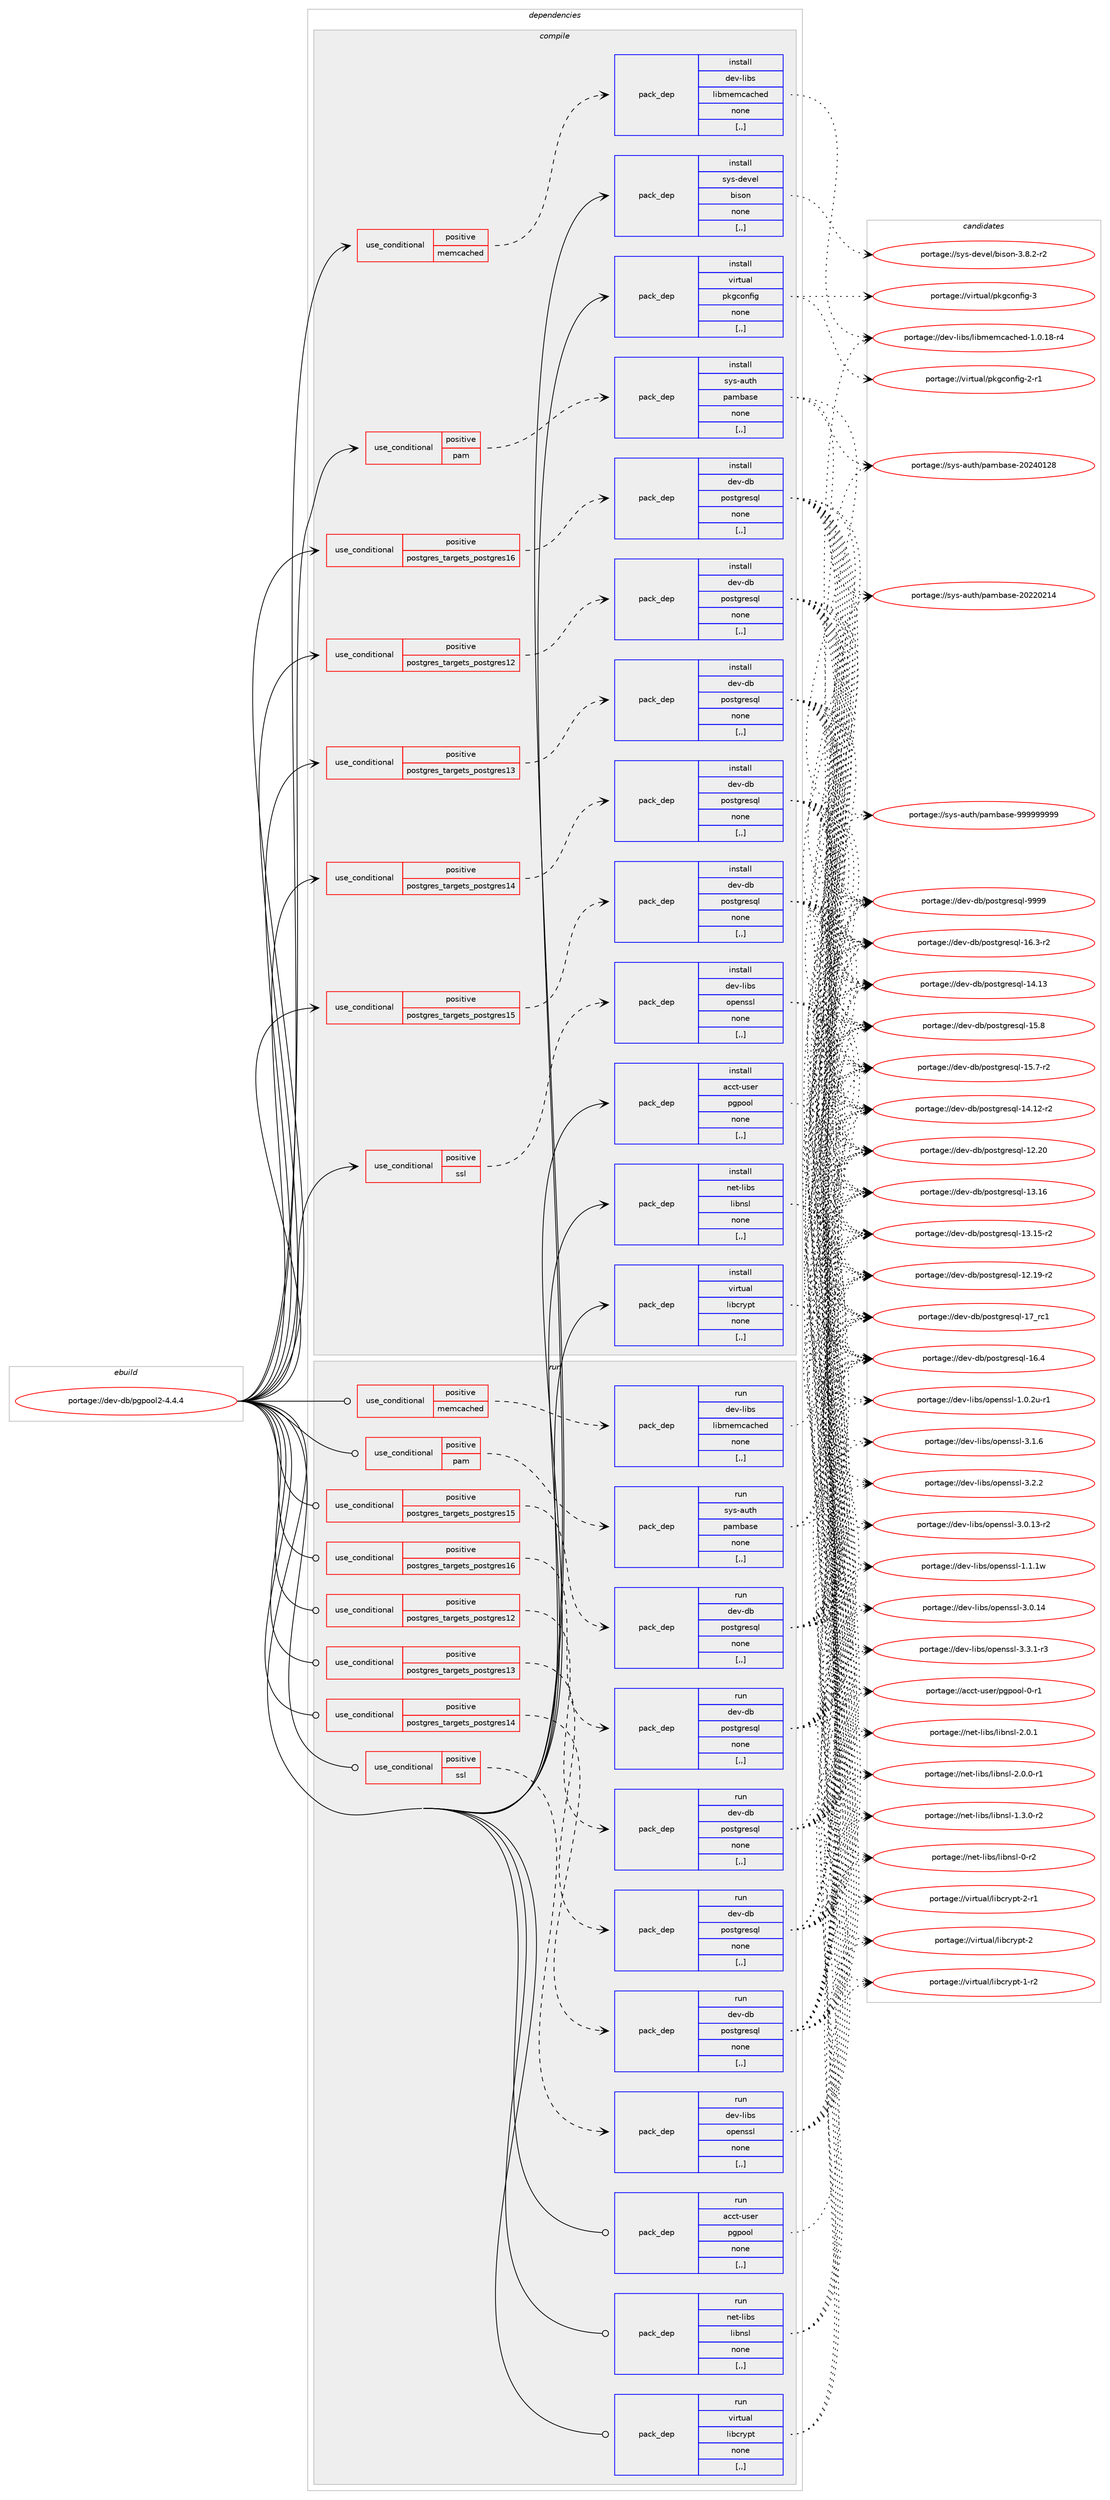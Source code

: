 digraph prolog {

# *************
# Graph options
# *************

newrank=true;
concentrate=true;
compound=true;
graph [rankdir=LR,fontname=Helvetica,fontsize=10,ranksep=1.5];#, ranksep=2.5, nodesep=0.2];
edge  [arrowhead=vee];
node  [fontname=Helvetica,fontsize=10];

# **********
# The ebuild
# **********

subgraph cluster_leftcol {
color=gray;
label=<<i>ebuild</i>>;
id [label="portage://dev-db/pgpool2-4.4.4", color=red, width=4, href="../dev-db/pgpool2-4.4.4.svg"];
}

# ****************
# The dependencies
# ****************

subgraph cluster_midcol {
color=gray;
label=<<i>dependencies</i>>;
subgraph cluster_compile {
fillcolor="#eeeeee";
style=filled;
label=<<i>compile</i>>;
subgraph cond147901 {
dependency562451 [label=<<TABLE BORDER="0" CELLBORDER="1" CELLSPACING="0" CELLPADDING="4"><TR><TD ROWSPAN="3" CELLPADDING="10">use_conditional</TD></TR><TR><TD>positive</TD></TR><TR><TD>memcached</TD></TR></TABLE>>, shape=none, color=red];
subgraph pack410004 {
dependency562452 [label=<<TABLE BORDER="0" CELLBORDER="1" CELLSPACING="0" CELLPADDING="4" WIDTH="220"><TR><TD ROWSPAN="6" CELLPADDING="30">pack_dep</TD></TR><TR><TD WIDTH="110">install</TD></TR><TR><TD>dev-libs</TD></TR><TR><TD>libmemcached</TD></TR><TR><TD>none</TD></TR><TR><TD>[,,]</TD></TR></TABLE>>, shape=none, color=blue];
}
dependency562451:e -> dependency562452:w [weight=20,style="dashed",arrowhead="vee"];
}
id:e -> dependency562451:w [weight=20,style="solid",arrowhead="vee"];
subgraph cond147902 {
dependency562453 [label=<<TABLE BORDER="0" CELLBORDER="1" CELLSPACING="0" CELLPADDING="4"><TR><TD ROWSPAN="3" CELLPADDING="10">use_conditional</TD></TR><TR><TD>positive</TD></TR><TR><TD>pam</TD></TR></TABLE>>, shape=none, color=red];
subgraph pack410005 {
dependency562454 [label=<<TABLE BORDER="0" CELLBORDER="1" CELLSPACING="0" CELLPADDING="4" WIDTH="220"><TR><TD ROWSPAN="6" CELLPADDING="30">pack_dep</TD></TR><TR><TD WIDTH="110">install</TD></TR><TR><TD>sys-auth</TD></TR><TR><TD>pambase</TD></TR><TR><TD>none</TD></TR><TR><TD>[,,]</TD></TR></TABLE>>, shape=none, color=blue];
}
dependency562453:e -> dependency562454:w [weight=20,style="dashed",arrowhead="vee"];
}
id:e -> dependency562453:w [weight=20,style="solid",arrowhead="vee"];
subgraph cond147903 {
dependency562455 [label=<<TABLE BORDER="0" CELLBORDER="1" CELLSPACING="0" CELLPADDING="4"><TR><TD ROWSPAN="3" CELLPADDING="10">use_conditional</TD></TR><TR><TD>positive</TD></TR><TR><TD>postgres_targets_postgres12</TD></TR></TABLE>>, shape=none, color=red];
subgraph pack410006 {
dependency562456 [label=<<TABLE BORDER="0" CELLBORDER="1" CELLSPACING="0" CELLPADDING="4" WIDTH="220"><TR><TD ROWSPAN="6" CELLPADDING="30">pack_dep</TD></TR><TR><TD WIDTH="110">install</TD></TR><TR><TD>dev-db</TD></TR><TR><TD>postgresql</TD></TR><TR><TD>none</TD></TR><TR><TD>[,,]</TD></TR></TABLE>>, shape=none, color=blue];
}
dependency562455:e -> dependency562456:w [weight=20,style="dashed",arrowhead="vee"];
}
id:e -> dependency562455:w [weight=20,style="solid",arrowhead="vee"];
subgraph cond147904 {
dependency562457 [label=<<TABLE BORDER="0" CELLBORDER="1" CELLSPACING="0" CELLPADDING="4"><TR><TD ROWSPAN="3" CELLPADDING="10">use_conditional</TD></TR><TR><TD>positive</TD></TR><TR><TD>postgres_targets_postgres13</TD></TR></TABLE>>, shape=none, color=red];
subgraph pack410007 {
dependency562458 [label=<<TABLE BORDER="0" CELLBORDER="1" CELLSPACING="0" CELLPADDING="4" WIDTH="220"><TR><TD ROWSPAN="6" CELLPADDING="30">pack_dep</TD></TR><TR><TD WIDTH="110">install</TD></TR><TR><TD>dev-db</TD></TR><TR><TD>postgresql</TD></TR><TR><TD>none</TD></TR><TR><TD>[,,]</TD></TR></TABLE>>, shape=none, color=blue];
}
dependency562457:e -> dependency562458:w [weight=20,style="dashed",arrowhead="vee"];
}
id:e -> dependency562457:w [weight=20,style="solid",arrowhead="vee"];
subgraph cond147905 {
dependency562459 [label=<<TABLE BORDER="0" CELLBORDER="1" CELLSPACING="0" CELLPADDING="4"><TR><TD ROWSPAN="3" CELLPADDING="10">use_conditional</TD></TR><TR><TD>positive</TD></TR><TR><TD>postgres_targets_postgres14</TD></TR></TABLE>>, shape=none, color=red];
subgraph pack410008 {
dependency562460 [label=<<TABLE BORDER="0" CELLBORDER="1" CELLSPACING="0" CELLPADDING="4" WIDTH="220"><TR><TD ROWSPAN="6" CELLPADDING="30">pack_dep</TD></TR><TR><TD WIDTH="110">install</TD></TR><TR><TD>dev-db</TD></TR><TR><TD>postgresql</TD></TR><TR><TD>none</TD></TR><TR><TD>[,,]</TD></TR></TABLE>>, shape=none, color=blue];
}
dependency562459:e -> dependency562460:w [weight=20,style="dashed",arrowhead="vee"];
}
id:e -> dependency562459:w [weight=20,style="solid",arrowhead="vee"];
subgraph cond147906 {
dependency562461 [label=<<TABLE BORDER="0" CELLBORDER="1" CELLSPACING="0" CELLPADDING="4"><TR><TD ROWSPAN="3" CELLPADDING="10">use_conditional</TD></TR><TR><TD>positive</TD></TR><TR><TD>postgres_targets_postgres15</TD></TR></TABLE>>, shape=none, color=red];
subgraph pack410009 {
dependency562462 [label=<<TABLE BORDER="0" CELLBORDER="1" CELLSPACING="0" CELLPADDING="4" WIDTH="220"><TR><TD ROWSPAN="6" CELLPADDING="30">pack_dep</TD></TR><TR><TD WIDTH="110">install</TD></TR><TR><TD>dev-db</TD></TR><TR><TD>postgresql</TD></TR><TR><TD>none</TD></TR><TR><TD>[,,]</TD></TR></TABLE>>, shape=none, color=blue];
}
dependency562461:e -> dependency562462:w [weight=20,style="dashed",arrowhead="vee"];
}
id:e -> dependency562461:w [weight=20,style="solid",arrowhead="vee"];
subgraph cond147907 {
dependency562463 [label=<<TABLE BORDER="0" CELLBORDER="1" CELLSPACING="0" CELLPADDING="4"><TR><TD ROWSPAN="3" CELLPADDING="10">use_conditional</TD></TR><TR><TD>positive</TD></TR><TR><TD>postgres_targets_postgres16</TD></TR></TABLE>>, shape=none, color=red];
subgraph pack410010 {
dependency562464 [label=<<TABLE BORDER="0" CELLBORDER="1" CELLSPACING="0" CELLPADDING="4" WIDTH="220"><TR><TD ROWSPAN="6" CELLPADDING="30">pack_dep</TD></TR><TR><TD WIDTH="110">install</TD></TR><TR><TD>dev-db</TD></TR><TR><TD>postgresql</TD></TR><TR><TD>none</TD></TR><TR><TD>[,,]</TD></TR></TABLE>>, shape=none, color=blue];
}
dependency562463:e -> dependency562464:w [weight=20,style="dashed",arrowhead="vee"];
}
id:e -> dependency562463:w [weight=20,style="solid",arrowhead="vee"];
subgraph cond147908 {
dependency562465 [label=<<TABLE BORDER="0" CELLBORDER="1" CELLSPACING="0" CELLPADDING="4"><TR><TD ROWSPAN="3" CELLPADDING="10">use_conditional</TD></TR><TR><TD>positive</TD></TR><TR><TD>ssl</TD></TR></TABLE>>, shape=none, color=red];
subgraph pack410011 {
dependency562466 [label=<<TABLE BORDER="0" CELLBORDER="1" CELLSPACING="0" CELLPADDING="4" WIDTH="220"><TR><TD ROWSPAN="6" CELLPADDING="30">pack_dep</TD></TR><TR><TD WIDTH="110">install</TD></TR><TR><TD>dev-libs</TD></TR><TR><TD>openssl</TD></TR><TR><TD>none</TD></TR><TR><TD>[,,]</TD></TR></TABLE>>, shape=none, color=blue];
}
dependency562465:e -> dependency562466:w [weight=20,style="dashed",arrowhead="vee"];
}
id:e -> dependency562465:w [weight=20,style="solid",arrowhead="vee"];
subgraph pack410012 {
dependency562467 [label=<<TABLE BORDER="0" CELLBORDER="1" CELLSPACING="0" CELLPADDING="4" WIDTH="220"><TR><TD ROWSPAN="6" CELLPADDING="30">pack_dep</TD></TR><TR><TD WIDTH="110">install</TD></TR><TR><TD>acct-user</TD></TR><TR><TD>pgpool</TD></TR><TR><TD>none</TD></TR><TR><TD>[,,]</TD></TR></TABLE>>, shape=none, color=blue];
}
id:e -> dependency562467:w [weight=20,style="solid",arrowhead="vee"];
subgraph pack410013 {
dependency562468 [label=<<TABLE BORDER="0" CELLBORDER="1" CELLSPACING="0" CELLPADDING="4" WIDTH="220"><TR><TD ROWSPAN="6" CELLPADDING="30">pack_dep</TD></TR><TR><TD WIDTH="110">install</TD></TR><TR><TD>net-libs</TD></TR><TR><TD>libnsl</TD></TR><TR><TD>none</TD></TR><TR><TD>[,,]</TD></TR></TABLE>>, shape=none, color=blue];
}
id:e -> dependency562468:w [weight=20,style="solid",arrowhead="vee"];
subgraph pack410014 {
dependency562469 [label=<<TABLE BORDER="0" CELLBORDER="1" CELLSPACING="0" CELLPADDING="4" WIDTH="220"><TR><TD ROWSPAN="6" CELLPADDING="30">pack_dep</TD></TR><TR><TD WIDTH="110">install</TD></TR><TR><TD>sys-devel</TD></TR><TR><TD>bison</TD></TR><TR><TD>none</TD></TR><TR><TD>[,,]</TD></TR></TABLE>>, shape=none, color=blue];
}
id:e -> dependency562469:w [weight=20,style="solid",arrowhead="vee"];
subgraph pack410015 {
dependency562470 [label=<<TABLE BORDER="0" CELLBORDER="1" CELLSPACING="0" CELLPADDING="4" WIDTH="220"><TR><TD ROWSPAN="6" CELLPADDING="30">pack_dep</TD></TR><TR><TD WIDTH="110">install</TD></TR><TR><TD>virtual</TD></TR><TR><TD>libcrypt</TD></TR><TR><TD>none</TD></TR><TR><TD>[,,]</TD></TR></TABLE>>, shape=none, color=blue];
}
id:e -> dependency562470:w [weight=20,style="solid",arrowhead="vee"];
subgraph pack410016 {
dependency562471 [label=<<TABLE BORDER="0" CELLBORDER="1" CELLSPACING="0" CELLPADDING="4" WIDTH="220"><TR><TD ROWSPAN="6" CELLPADDING="30">pack_dep</TD></TR><TR><TD WIDTH="110">install</TD></TR><TR><TD>virtual</TD></TR><TR><TD>pkgconfig</TD></TR><TR><TD>none</TD></TR><TR><TD>[,,]</TD></TR></TABLE>>, shape=none, color=blue];
}
id:e -> dependency562471:w [weight=20,style="solid",arrowhead="vee"];
}
subgraph cluster_compileandrun {
fillcolor="#eeeeee";
style=filled;
label=<<i>compile and run</i>>;
}
subgraph cluster_run {
fillcolor="#eeeeee";
style=filled;
label=<<i>run</i>>;
subgraph cond147909 {
dependency562472 [label=<<TABLE BORDER="0" CELLBORDER="1" CELLSPACING="0" CELLPADDING="4"><TR><TD ROWSPAN="3" CELLPADDING="10">use_conditional</TD></TR><TR><TD>positive</TD></TR><TR><TD>memcached</TD></TR></TABLE>>, shape=none, color=red];
subgraph pack410017 {
dependency562473 [label=<<TABLE BORDER="0" CELLBORDER="1" CELLSPACING="0" CELLPADDING="4" WIDTH="220"><TR><TD ROWSPAN="6" CELLPADDING="30">pack_dep</TD></TR><TR><TD WIDTH="110">run</TD></TR><TR><TD>dev-libs</TD></TR><TR><TD>libmemcached</TD></TR><TR><TD>none</TD></TR><TR><TD>[,,]</TD></TR></TABLE>>, shape=none, color=blue];
}
dependency562472:e -> dependency562473:w [weight=20,style="dashed",arrowhead="vee"];
}
id:e -> dependency562472:w [weight=20,style="solid",arrowhead="odot"];
subgraph cond147910 {
dependency562474 [label=<<TABLE BORDER="0" CELLBORDER="1" CELLSPACING="0" CELLPADDING="4"><TR><TD ROWSPAN="3" CELLPADDING="10">use_conditional</TD></TR><TR><TD>positive</TD></TR><TR><TD>pam</TD></TR></TABLE>>, shape=none, color=red];
subgraph pack410018 {
dependency562475 [label=<<TABLE BORDER="0" CELLBORDER="1" CELLSPACING="0" CELLPADDING="4" WIDTH="220"><TR><TD ROWSPAN="6" CELLPADDING="30">pack_dep</TD></TR><TR><TD WIDTH="110">run</TD></TR><TR><TD>sys-auth</TD></TR><TR><TD>pambase</TD></TR><TR><TD>none</TD></TR><TR><TD>[,,]</TD></TR></TABLE>>, shape=none, color=blue];
}
dependency562474:e -> dependency562475:w [weight=20,style="dashed",arrowhead="vee"];
}
id:e -> dependency562474:w [weight=20,style="solid",arrowhead="odot"];
subgraph cond147911 {
dependency562476 [label=<<TABLE BORDER="0" CELLBORDER="1" CELLSPACING="0" CELLPADDING="4"><TR><TD ROWSPAN="3" CELLPADDING="10">use_conditional</TD></TR><TR><TD>positive</TD></TR><TR><TD>postgres_targets_postgres12</TD></TR></TABLE>>, shape=none, color=red];
subgraph pack410019 {
dependency562477 [label=<<TABLE BORDER="0" CELLBORDER="1" CELLSPACING="0" CELLPADDING="4" WIDTH="220"><TR><TD ROWSPAN="6" CELLPADDING="30">pack_dep</TD></TR><TR><TD WIDTH="110">run</TD></TR><TR><TD>dev-db</TD></TR><TR><TD>postgresql</TD></TR><TR><TD>none</TD></TR><TR><TD>[,,]</TD></TR></TABLE>>, shape=none, color=blue];
}
dependency562476:e -> dependency562477:w [weight=20,style="dashed",arrowhead="vee"];
}
id:e -> dependency562476:w [weight=20,style="solid",arrowhead="odot"];
subgraph cond147912 {
dependency562478 [label=<<TABLE BORDER="0" CELLBORDER="1" CELLSPACING="0" CELLPADDING="4"><TR><TD ROWSPAN="3" CELLPADDING="10">use_conditional</TD></TR><TR><TD>positive</TD></TR><TR><TD>postgres_targets_postgres13</TD></TR></TABLE>>, shape=none, color=red];
subgraph pack410020 {
dependency562479 [label=<<TABLE BORDER="0" CELLBORDER="1" CELLSPACING="0" CELLPADDING="4" WIDTH="220"><TR><TD ROWSPAN="6" CELLPADDING="30">pack_dep</TD></TR><TR><TD WIDTH="110">run</TD></TR><TR><TD>dev-db</TD></TR><TR><TD>postgresql</TD></TR><TR><TD>none</TD></TR><TR><TD>[,,]</TD></TR></TABLE>>, shape=none, color=blue];
}
dependency562478:e -> dependency562479:w [weight=20,style="dashed",arrowhead="vee"];
}
id:e -> dependency562478:w [weight=20,style="solid",arrowhead="odot"];
subgraph cond147913 {
dependency562480 [label=<<TABLE BORDER="0" CELLBORDER="1" CELLSPACING="0" CELLPADDING="4"><TR><TD ROWSPAN="3" CELLPADDING="10">use_conditional</TD></TR><TR><TD>positive</TD></TR><TR><TD>postgres_targets_postgres14</TD></TR></TABLE>>, shape=none, color=red];
subgraph pack410021 {
dependency562481 [label=<<TABLE BORDER="0" CELLBORDER="1" CELLSPACING="0" CELLPADDING="4" WIDTH="220"><TR><TD ROWSPAN="6" CELLPADDING="30">pack_dep</TD></TR><TR><TD WIDTH="110">run</TD></TR><TR><TD>dev-db</TD></TR><TR><TD>postgresql</TD></TR><TR><TD>none</TD></TR><TR><TD>[,,]</TD></TR></TABLE>>, shape=none, color=blue];
}
dependency562480:e -> dependency562481:w [weight=20,style="dashed",arrowhead="vee"];
}
id:e -> dependency562480:w [weight=20,style="solid",arrowhead="odot"];
subgraph cond147914 {
dependency562482 [label=<<TABLE BORDER="0" CELLBORDER="1" CELLSPACING="0" CELLPADDING="4"><TR><TD ROWSPAN="3" CELLPADDING="10">use_conditional</TD></TR><TR><TD>positive</TD></TR><TR><TD>postgres_targets_postgres15</TD></TR></TABLE>>, shape=none, color=red];
subgraph pack410022 {
dependency562483 [label=<<TABLE BORDER="0" CELLBORDER="1" CELLSPACING="0" CELLPADDING="4" WIDTH="220"><TR><TD ROWSPAN="6" CELLPADDING="30">pack_dep</TD></TR><TR><TD WIDTH="110">run</TD></TR><TR><TD>dev-db</TD></TR><TR><TD>postgresql</TD></TR><TR><TD>none</TD></TR><TR><TD>[,,]</TD></TR></TABLE>>, shape=none, color=blue];
}
dependency562482:e -> dependency562483:w [weight=20,style="dashed",arrowhead="vee"];
}
id:e -> dependency562482:w [weight=20,style="solid",arrowhead="odot"];
subgraph cond147915 {
dependency562484 [label=<<TABLE BORDER="0" CELLBORDER="1" CELLSPACING="0" CELLPADDING="4"><TR><TD ROWSPAN="3" CELLPADDING="10">use_conditional</TD></TR><TR><TD>positive</TD></TR><TR><TD>postgres_targets_postgres16</TD></TR></TABLE>>, shape=none, color=red];
subgraph pack410023 {
dependency562485 [label=<<TABLE BORDER="0" CELLBORDER="1" CELLSPACING="0" CELLPADDING="4" WIDTH="220"><TR><TD ROWSPAN="6" CELLPADDING="30">pack_dep</TD></TR><TR><TD WIDTH="110">run</TD></TR><TR><TD>dev-db</TD></TR><TR><TD>postgresql</TD></TR><TR><TD>none</TD></TR><TR><TD>[,,]</TD></TR></TABLE>>, shape=none, color=blue];
}
dependency562484:e -> dependency562485:w [weight=20,style="dashed",arrowhead="vee"];
}
id:e -> dependency562484:w [weight=20,style="solid",arrowhead="odot"];
subgraph cond147916 {
dependency562486 [label=<<TABLE BORDER="0" CELLBORDER="1" CELLSPACING="0" CELLPADDING="4"><TR><TD ROWSPAN="3" CELLPADDING="10">use_conditional</TD></TR><TR><TD>positive</TD></TR><TR><TD>ssl</TD></TR></TABLE>>, shape=none, color=red];
subgraph pack410024 {
dependency562487 [label=<<TABLE BORDER="0" CELLBORDER="1" CELLSPACING="0" CELLPADDING="4" WIDTH="220"><TR><TD ROWSPAN="6" CELLPADDING="30">pack_dep</TD></TR><TR><TD WIDTH="110">run</TD></TR><TR><TD>dev-libs</TD></TR><TR><TD>openssl</TD></TR><TR><TD>none</TD></TR><TR><TD>[,,]</TD></TR></TABLE>>, shape=none, color=blue];
}
dependency562486:e -> dependency562487:w [weight=20,style="dashed",arrowhead="vee"];
}
id:e -> dependency562486:w [weight=20,style="solid",arrowhead="odot"];
subgraph pack410025 {
dependency562488 [label=<<TABLE BORDER="0" CELLBORDER="1" CELLSPACING="0" CELLPADDING="4" WIDTH="220"><TR><TD ROWSPAN="6" CELLPADDING="30">pack_dep</TD></TR><TR><TD WIDTH="110">run</TD></TR><TR><TD>acct-user</TD></TR><TR><TD>pgpool</TD></TR><TR><TD>none</TD></TR><TR><TD>[,,]</TD></TR></TABLE>>, shape=none, color=blue];
}
id:e -> dependency562488:w [weight=20,style="solid",arrowhead="odot"];
subgraph pack410026 {
dependency562489 [label=<<TABLE BORDER="0" CELLBORDER="1" CELLSPACING="0" CELLPADDING="4" WIDTH="220"><TR><TD ROWSPAN="6" CELLPADDING="30">pack_dep</TD></TR><TR><TD WIDTH="110">run</TD></TR><TR><TD>net-libs</TD></TR><TR><TD>libnsl</TD></TR><TR><TD>none</TD></TR><TR><TD>[,,]</TD></TR></TABLE>>, shape=none, color=blue];
}
id:e -> dependency562489:w [weight=20,style="solid",arrowhead="odot"];
subgraph pack410027 {
dependency562490 [label=<<TABLE BORDER="0" CELLBORDER="1" CELLSPACING="0" CELLPADDING="4" WIDTH="220"><TR><TD ROWSPAN="6" CELLPADDING="30">pack_dep</TD></TR><TR><TD WIDTH="110">run</TD></TR><TR><TD>virtual</TD></TR><TR><TD>libcrypt</TD></TR><TR><TD>none</TD></TR><TR><TD>[,,]</TD></TR></TABLE>>, shape=none, color=blue];
}
id:e -> dependency562490:w [weight=20,style="solid",arrowhead="odot"];
}
}

# **************
# The candidates
# **************

subgraph cluster_choices {
rank=same;
color=gray;
label=<<i>candidates</i>>;

subgraph choice410004 {
color=black;
nodesep=1;
choice10010111845108105981154710810598109101109999799104101100454946484649564511452 [label="portage://dev-libs/libmemcached-1.0.18-r4", color=red, width=4,href="../dev-libs/libmemcached-1.0.18-r4.svg"];
dependency562452:e -> choice10010111845108105981154710810598109101109999799104101100454946484649564511452:w [style=dotted,weight="100"];
}
subgraph choice410005 {
color=black;
nodesep=1;
choice11512111545971171161044711297109989711510145575757575757575757 [label="portage://sys-auth/pambase-999999999", color=red, width=4,href="../sys-auth/pambase-999999999.svg"];
choice115121115459711711610447112971099897115101455048505248495056 [label="portage://sys-auth/pambase-20240128", color=red, width=4,href="../sys-auth/pambase-20240128.svg"];
choice115121115459711711610447112971099897115101455048505048504952 [label="portage://sys-auth/pambase-20220214", color=red, width=4,href="../sys-auth/pambase-20220214.svg"];
dependency562454:e -> choice11512111545971171161044711297109989711510145575757575757575757:w [style=dotted,weight="100"];
dependency562454:e -> choice115121115459711711610447112971099897115101455048505248495056:w [style=dotted,weight="100"];
dependency562454:e -> choice115121115459711711610447112971099897115101455048505048504952:w [style=dotted,weight="100"];
}
subgraph choice410006 {
color=black;
nodesep=1;
choice1001011184510098471121111151161031141011151131084557575757 [label="portage://dev-db/postgresql-9999", color=red, width=4,href="../dev-db/postgresql-9999.svg"];
choice100101118451009847112111115116103114101115113108454955951149949 [label="portage://dev-db/postgresql-17_rc1", color=red, width=4,href="../dev-db/postgresql-17_rc1.svg"];
choice1001011184510098471121111151161031141011151131084549544652 [label="portage://dev-db/postgresql-16.4", color=red, width=4,href="../dev-db/postgresql-16.4.svg"];
choice10010111845100984711211111511610311410111511310845495446514511450 [label="portage://dev-db/postgresql-16.3-r2", color=red, width=4,href="../dev-db/postgresql-16.3-r2.svg"];
choice1001011184510098471121111151161031141011151131084549534656 [label="portage://dev-db/postgresql-15.8", color=red, width=4,href="../dev-db/postgresql-15.8.svg"];
choice10010111845100984711211111511610311410111511310845495346554511450 [label="portage://dev-db/postgresql-15.7-r2", color=red, width=4,href="../dev-db/postgresql-15.7-r2.svg"];
choice100101118451009847112111115116103114101115113108454952464951 [label="portage://dev-db/postgresql-14.13", color=red, width=4,href="../dev-db/postgresql-14.13.svg"];
choice1001011184510098471121111151161031141011151131084549524649504511450 [label="portage://dev-db/postgresql-14.12-r2", color=red, width=4,href="../dev-db/postgresql-14.12-r2.svg"];
choice100101118451009847112111115116103114101115113108454951464954 [label="portage://dev-db/postgresql-13.16", color=red, width=4,href="../dev-db/postgresql-13.16.svg"];
choice1001011184510098471121111151161031141011151131084549514649534511450 [label="portage://dev-db/postgresql-13.15-r2", color=red, width=4,href="../dev-db/postgresql-13.15-r2.svg"];
choice100101118451009847112111115116103114101115113108454950465048 [label="portage://dev-db/postgresql-12.20", color=red, width=4,href="../dev-db/postgresql-12.20.svg"];
choice1001011184510098471121111151161031141011151131084549504649574511450 [label="portage://dev-db/postgresql-12.19-r2", color=red, width=4,href="../dev-db/postgresql-12.19-r2.svg"];
dependency562456:e -> choice1001011184510098471121111151161031141011151131084557575757:w [style=dotted,weight="100"];
dependency562456:e -> choice100101118451009847112111115116103114101115113108454955951149949:w [style=dotted,weight="100"];
dependency562456:e -> choice1001011184510098471121111151161031141011151131084549544652:w [style=dotted,weight="100"];
dependency562456:e -> choice10010111845100984711211111511610311410111511310845495446514511450:w [style=dotted,weight="100"];
dependency562456:e -> choice1001011184510098471121111151161031141011151131084549534656:w [style=dotted,weight="100"];
dependency562456:e -> choice10010111845100984711211111511610311410111511310845495346554511450:w [style=dotted,weight="100"];
dependency562456:e -> choice100101118451009847112111115116103114101115113108454952464951:w [style=dotted,weight="100"];
dependency562456:e -> choice1001011184510098471121111151161031141011151131084549524649504511450:w [style=dotted,weight="100"];
dependency562456:e -> choice100101118451009847112111115116103114101115113108454951464954:w [style=dotted,weight="100"];
dependency562456:e -> choice1001011184510098471121111151161031141011151131084549514649534511450:w [style=dotted,weight="100"];
dependency562456:e -> choice100101118451009847112111115116103114101115113108454950465048:w [style=dotted,weight="100"];
dependency562456:e -> choice1001011184510098471121111151161031141011151131084549504649574511450:w [style=dotted,weight="100"];
}
subgraph choice410007 {
color=black;
nodesep=1;
choice1001011184510098471121111151161031141011151131084557575757 [label="portage://dev-db/postgresql-9999", color=red, width=4,href="../dev-db/postgresql-9999.svg"];
choice100101118451009847112111115116103114101115113108454955951149949 [label="portage://dev-db/postgresql-17_rc1", color=red, width=4,href="../dev-db/postgresql-17_rc1.svg"];
choice1001011184510098471121111151161031141011151131084549544652 [label="portage://dev-db/postgresql-16.4", color=red, width=4,href="../dev-db/postgresql-16.4.svg"];
choice10010111845100984711211111511610311410111511310845495446514511450 [label="portage://dev-db/postgresql-16.3-r2", color=red, width=4,href="../dev-db/postgresql-16.3-r2.svg"];
choice1001011184510098471121111151161031141011151131084549534656 [label="portage://dev-db/postgresql-15.8", color=red, width=4,href="../dev-db/postgresql-15.8.svg"];
choice10010111845100984711211111511610311410111511310845495346554511450 [label="portage://dev-db/postgresql-15.7-r2", color=red, width=4,href="../dev-db/postgresql-15.7-r2.svg"];
choice100101118451009847112111115116103114101115113108454952464951 [label="portage://dev-db/postgresql-14.13", color=red, width=4,href="../dev-db/postgresql-14.13.svg"];
choice1001011184510098471121111151161031141011151131084549524649504511450 [label="portage://dev-db/postgresql-14.12-r2", color=red, width=4,href="../dev-db/postgresql-14.12-r2.svg"];
choice100101118451009847112111115116103114101115113108454951464954 [label="portage://dev-db/postgresql-13.16", color=red, width=4,href="../dev-db/postgresql-13.16.svg"];
choice1001011184510098471121111151161031141011151131084549514649534511450 [label="portage://dev-db/postgresql-13.15-r2", color=red, width=4,href="../dev-db/postgresql-13.15-r2.svg"];
choice100101118451009847112111115116103114101115113108454950465048 [label="portage://dev-db/postgresql-12.20", color=red, width=4,href="../dev-db/postgresql-12.20.svg"];
choice1001011184510098471121111151161031141011151131084549504649574511450 [label="portage://dev-db/postgresql-12.19-r2", color=red, width=4,href="../dev-db/postgresql-12.19-r2.svg"];
dependency562458:e -> choice1001011184510098471121111151161031141011151131084557575757:w [style=dotted,weight="100"];
dependency562458:e -> choice100101118451009847112111115116103114101115113108454955951149949:w [style=dotted,weight="100"];
dependency562458:e -> choice1001011184510098471121111151161031141011151131084549544652:w [style=dotted,weight="100"];
dependency562458:e -> choice10010111845100984711211111511610311410111511310845495446514511450:w [style=dotted,weight="100"];
dependency562458:e -> choice1001011184510098471121111151161031141011151131084549534656:w [style=dotted,weight="100"];
dependency562458:e -> choice10010111845100984711211111511610311410111511310845495346554511450:w [style=dotted,weight="100"];
dependency562458:e -> choice100101118451009847112111115116103114101115113108454952464951:w [style=dotted,weight="100"];
dependency562458:e -> choice1001011184510098471121111151161031141011151131084549524649504511450:w [style=dotted,weight="100"];
dependency562458:e -> choice100101118451009847112111115116103114101115113108454951464954:w [style=dotted,weight="100"];
dependency562458:e -> choice1001011184510098471121111151161031141011151131084549514649534511450:w [style=dotted,weight="100"];
dependency562458:e -> choice100101118451009847112111115116103114101115113108454950465048:w [style=dotted,weight="100"];
dependency562458:e -> choice1001011184510098471121111151161031141011151131084549504649574511450:w [style=dotted,weight="100"];
}
subgraph choice410008 {
color=black;
nodesep=1;
choice1001011184510098471121111151161031141011151131084557575757 [label="portage://dev-db/postgresql-9999", color=red, width=4,href="../dev-db/postgresql-9999.svg"];
choice100101118451009847112111115116103114101115113108454955951149949 [label="portage://dev-db/postgresql-17_rc1", color=red, width=4,href="../dev-db/postgresql-17_rc1.svg"];
choice1001011184510098471121111151161031141011151131084549544652 [label="portage://dev-db/postgresql-16.4", color=red, width=4,href="../dev-db/postgresql-16.4.svg"];
choice10010111845100984711211111511610311410111511310845495446514511450 [label="portage://dev-db/postgresql-16.3-r2", color=red, width=4,href="../dev-db/postgresql-16.3-r2.svg"];
choice1001011184510098471121111151161031141011151131084549534656 [label="portage://dev-db/postgresql-15.8", color=red, width=4,href="../dev-db/postgresql-15.8.svg"];
choice10010111845100984711211111511610311410111511310845495346554511450 [label="portage://dev-db/postgresql-15.7-r2", color=red, width=4,href="../dev-db/postgresql-15.7-r2.svg"];
choice100101118451009847112111115116103114101115113108454952464951 [label="portage://dev-db/postgresql-14.13", color=red, width=4,href="../dev-db/postgresql-14.13.svg"];
choice1001011184510098471121111151161031141011151131084549524649504511450 [label="portage://dev-db/postgresql-14.12-r2", color=red, width=4,href="../dev-db/postgresql-14.12-r2.svg"];
choice100101118451009847112111115116103114101115113108454951464954 [label="portage://dev-db/postgresql-13.16", color=red, width=4,href="../dev-db/postgresql-13.16.svg"];
choice1001011184510098471121111151161031141011151131084549514649534511450 [label="portage://dev-db/postgresql-13.15-r2", color=red, width=4,href="../dev-db/postgresql-13.15-r2.svg"];
choice100101118451009847112111115116103114101115113108454950465048 [label="portage://dev-db/postgresql-12.20", color=red, width=4,href="../dev-db/postgresql-12.20.svg"];
choice1001011184510098471121111151161031141011151131084549504649574511450 [label="portage://dev-db/postgresql-12.19-r2", color=red, width=4,href="../dev-db/postgresql-12.19-r2.svg"];
dependency562460:e -> choice1001011184510098471121111151161031141011151131084557575757:w [style=dotted,weight="100"];
dependency562460:e -> choice100101118451009847112111115116103114101115113108454955951149949:w [style=dotted,weight="100"];
dependency562460:e -> choice1001011184510098471121111151161031141011151131084549544652:w [style=dotted,weight="100"];
dependency562460:e -> choice10010111845100984711211111511610311410111511310845495446514511450:w [style=dotted,weight="100"];
dependency562460:e -> choice1001011184510098471121111151161031141011151131084549534656:w [style=dotted,weight="100"];
dependency562460:e -> choice10010111845100984711211111511610311410111511310845495346554511450:w [style=dotted,weight="100"];
dependency562460:e -> choice100101118451009847112111115116103114101115113108454952464951:w [style=dotted,weight="100"];
dependency562460:e -> choice1001011184510098471121111151161031141011151131084549524649504511450:w [style=dotted,weight="100"];
dependency562460:e -> choice100101118451009847112111115116103114101115113108454951464954:w [style=dotted,weight="100"];
dependency562460:e -> choice1001011184510098471121111151161031141011151131084549514649534511450:w [style=dotted,weight="100"];
dependency562460:e -> choice100101118451009847112111115116103114101115113108454950465048:w [style=dotted,weight="100"];
dependency562460:e -> choice1001011184510098471121111151161031141011151131084549504649574511450:w [style=dotted,weight="100"];
}
subgraph choice410009 {
color=black;
nodesep=1;
choice1001011184510098471121111151161031141011151131084557575757 [label="portage://dev-db/postgresql-9999", color=red, width=4,href="../dev-db/postgresql-9999.svg"];
choice100101118451009847112111115116103114101115113108454955951149949 [label="portage://dev-db/postgresql-17_rc1", color=red, width=4,href="../dev-db/postgresql-17_rc1.svg"];
choice1001011184510098471121111151161031141011151131084549544652 [label="portage://dev-db/postgresql-16.4", color=red, width=4,href="../dev-db/postgresql-16.4.svg"];
choice10010111845100984711211111511610311410111511310845495446514511450 [label="portage://dev-db/postgresql-16.3-r2", color=red, width=4,href="../dev-db/postgresql-16.3-r2.svg"];
choice1001011184510098471121111151161031141011151131084549534656 [label="portage://dev-db/postgresql-15.8", color=red, width=4,href="../dev-db/postgresql-15.8.svg"];
choice10010111845100984711211111511610311410111511310845495346554511450 [label="portage://dev-db/postgresql-15.7-r2", color=red, width=4,href="../dev-db/postgresql-15.7-r2.svg"];
choice100101118451009847112111115116103114101115113108454952464951 [label="portage://dev-db/postgresql-14.13", color=red, width=4,href="../dev-db/postgresql-14.13.svg"];
choice1001011184510098471121111151161031141011151131084549524649504511450 [label="portage://dev-db/postgresql-14.12-r2", color=red, width=4,href="../dev-db/postgresql-14.12-r2.svg"];
choice100101118451009847112111115116103114101115113108454951464954 [label="portage://dev-db/postgresql-13.16", color=red, width=4,href="../dev-db/postgresql-13.16.svg"];
choice1001011184510098471121111151161031141011151131084549514649534511450 [label="portage://dev-db/postgresql-13.15-r2", color=red, width=4,href="../dev-db/postgresql-13.15-r2.svg"];
choice100101118451009847112111115116103114101115113108454950465048 [label="portage://dev-db/postgresql-12.20", color=red, width=4,href="../dev-db/postgresql-12.20.svg"];
choice1001011184510098471121111151161031141011151131084549504649574511450 [label="portage://dev-db/postgresql-12.19-r2", color=red, width=4,href="../dev-db/postgresql-12.19-r2.svg"];
dependency562462:e -> choice1001011184510098471121111151161031141011151131084557575757:w [style=dotted,weight="100"];
dependency562462:e -> choice100101118451009847112111115116103114101115113108454955951149949:w [style=dotted,weight="100"];
dependency562462:e -> choice1001011184510098471121111151161031141011151131084549544652:w [style=dotted,weight="100"];
dependency562462:e -> choice10010111845100984711211111511610311410111511310845495446514511450:w [style=dotted,weight="100"];
dependency562462:e -> choice1001011184510098471121111151161031141011151131084549534656:w [style=dotted,weight="100"];
dependency562462:e -> choice10010111845100984711211111511610311410111511310845495346554511450:w [style=dotted,weight="100"];
dependency562462:e -> choice100101118451009847112111115116103114101115113108454952464951:w [style=dotted,weight="100"];
dependency562462:e -> choice1001011184510098471121111151161031141011151131084549524649504511450:w [style=dotted,weight="100"];
dependency562462:e -> choice100101118451009847112111115116103114101115113108454951464954:w [style=dotted,weight="100"];
dependency562462:e -> choice1001011184510098471121111151161031141011151131084549514649534511450:w [style=dotted,weight="100"];
dependency562462:e -> choice100101118451009847112111115116103114101115113108454950465048:w [style=dotted,weight="100"];
dependency562462:e -> choice1001011184510098471121111151161031141011151131084549504649574511450:w [style=dotted,weight="100"];
}
subgraph choice410010 {
color=black;
nodesep=1;
choice1001011184510098471121111151161031141011151131084557575757 [label="portage://dev-db/postgresql-9999", color=red, width=4,href="../dev-db/postgresql-9999.svg"];
choice100101118451009847112111115116103114101115113108454955951149949 [label="portage://dev-db/postgresql-17_rc1", color=red, width=4,href="../dev-db/postgresql-17_rc1.svg"];
choice1001011184510098471121111151161031141011151131084549544652 [label="portage://dev-db/postgresql-16.4", color=red, width=4,href="../dev-db/postgresql-16.4.svg"];
choice10010111845100984711211111511610311410111511310845495446514511450 [label="portage://dev-db/postgresql-16.3-r2", color=red, width=4,href="../dev-db/postgresql-16.3-r2.svg"];
choice1001011184510098471121111151161031141011151131084549534656 [label="portage://dev-db/postgresql-15.8", color=red, width=4,href="../dev-db/postgresql-15.8.svg"];
choice10010111845100984711211111511610311410111511310845495346554511450 [label="portage://dev-db/postgresql-15.7-r2", color=red, width=4,href="../dev-db/postgresql-15.7-r2.svg"];
choice100101118451009847112111115116103114101115113108454952464951 [label="portage://dev-db/postgresql-14.13", color=red, width=4,href="../dev-db/postgresql-14.13.svg"];
choice1001011184510098471121111151161031141011151131084549524649504511450 [label="portage://dev-db/postgresql-14.12-r2", color=red, width=4,href="../dev-db/postgresql-14.12-r2.svg"];
choice100101118451009847112111115116103114101115113108454951464954 [label="portage://dev-db/postgresql-13.16", color=red, width=4,href="../dev-db/postgresql-13.16.svg"];
choice1001011184510098471121111151161031141011151131084549514649534511450 [label="portage://dev-db/postgresql-13.15-r2", color=red, width=4,href="../dev-db/postgresql-13.15-r2.svg"];
choice100101118451009847112111115116103114101115113108454950465048 [label="portage://dev-db/postgresql-12.20", color=red, width=4,href="../dev-db/postgresql-12.20.svg"];
choice1001011184510098471121111151161031141011151131084549504649574511450 [label="portage://dev-db/postgresql-12.19-r2", color=red, width=4,href="../dev-db/postgresql-12.19-r2.svg"];
dependency562464:e -> choice1001011184510098471121111151161031141011151131084557575757:w [style=dotted,weight="100"];
dependency562464:e -> choice100101118451009847112111115116103114101115113108454955951149949:w [style=dotted,weight="100"];
dependency562464:e -> choice1001011184510098471121111151161031141011151131084549544652:w [style=dotted,weight="100"];
dependency562464:e -> choice10010111845100984711211111511610311410111511310845495446514511450:w [style=dotted,weight="100"];
dependency562464:e -> choice1001011184510098471121111151161031141011151131084549534656:w [style=dotted,weight="100"];
dependency562464:e -> choice10010111845100984711211111511610311410111511310845495346554511450:w [style=dotted,weight="100"];
dependency562464:e -> choice100101118451009847112111115116103114101115113108454952464951:w [style=dotted,weight="100"];
dependency562464:e -> choice1001011184510098471121111151161031141011151131084549524649504511450:w [style=dotted,weight="100"];
dependency562464:e -> choice100101118451009847112111115116103114101115113108454951464954:w [style=dotted,weight="100"];
dependency562464:e -> choice1001011184510098471121111151161031141011151131084549514649534511450:w [style=dotted,weight="100"];
dependency562464:e -> choice100101118451009847112111115116103114101115113108454950465048:w [style=dotted,weight="100"];
dependency562464:e -> choice1001011184510098471121111151161031141011151131084549504649574511450:w [style=dotted,weight="100"];
}
subgraph choice410011 {
color=black;
nodesep=1;
choice1001011184510810598115471111121011101151151084551465146494511451 [label="portage://dev-libs/openssl-3.3.1-r3", color=red, width=4,href="../dev-libs/openssl-3.3.1-r3.svg"];
choice100101118451081059811547111112101110115115108455146504650 [label="portage://dev-libs/openssl-3.2.2", color=red, width=4,href="../dev-libs/openssl-3.2.2.svg"];
choice100101118451081059811547111112101110115115108455146494654 [label="portage://dev-libs/openssl-3.1.6", color=red, width=4,href="../dev-libs/openssl-3.1.6.svg"];
choice10010111845108105981154711111210111011511510845514648464952 [label="portage://dev-libs/openssl-3.0.14", color=red, width=4,href="../dev-libs/openssl-3.0.14.svg"];
choice100101118451081059811547111112101110115115108455146484649514511450 [label="portage://dev-libs/openssl-3.0.13-r2", color=red, width=4,href="../dev-libs/openssl-3.0.13-r2.svg"];
choice100101118451081059811547111112101110115115108454946494649119 [label="portage://dev-libs/openssl-1.1.1w", color=red, width=4,href="../dev-libs/openssl-1.1.1w.svg"];
choice1001011184510810598115471111121011101151151084549464846501174511449 [label="portage://dev-libs/openssl-1.0.2u-r1", color=red, width=4,href="../dev-libs/openssl-1.0.2u-r1.svg"];
dependency562466:e -> choice1001011184510810598115471111121011101151151084551465146494511451:w [style=dotted,weight="100"];
dependency562466:e -> choice100101118451081059811547111112101110115115108455146504650:w [style=dotted,weight="100"];
dependency562466:e -> choice100101118451081059811547111112101110115115108455146494654:w [style=dotted,weight="100"];
dependency562466:e -> choice10010111845108105981154711111210111011511510845514648464952:w [style=dotted,weight="100"];
dependency562466:e -> choice100101118451081059811547111112101110115115108455146484649514511450:w [style=dotted,weight="100"];
dependency562466:e -> choice100101118451081059811547111112101110115115108454946494649119:w [style=dotted,weight="100"];
dependency562466:e -> choice1001011184510810598115471111121011101151151084549464846501174511449:w [style=dotted,weight="100"];
}
subgraph choice410012 {
color=black;
nodesep=1;
choice979999116451171151011144711210311211111110845484511449 [label="portage://acct-user/pgpool-0-r1", color=red, width=4,href="../acct-user/pgpool-0-r1.svg"];
dependency562467:e -> choice979999116451171151011144711210311211111110845484511449:w [style=dotted,weight="100"];
}
subgraph choice410013 {
color=black;
nodesep=1;
choice11010111645108105981154710810598110115108455046484649 [label="portage://net-libs/libnsl-2.0.1", color=red, width=4,href="../net-libs/libnsl-2.0.1.svg"];
choice110101116451081059811547108105981101151084550464846484511449 [label="portage://net-libs/libnsl-2.0.0-r1", color=red, width=4,href="../net-libs/libnsl-2.0.0-r1.svg"];
choice110101116451081059811547108105981101151084549465146484511450 [label="portage://net-libs/libnsl-1.3.0-r2", color=red, width=4,href="../net-libs/libnsl-1.3.0-r2.svg"];
choice1101011164510810598115471081059811011510845484511450 [label="portage://net-libs/libnsl-0-r2", color=red, width=4,href="../net-libs/libnsl-0-r2.svg"];
dependency562468:e -> choice11010111645108105981154710810598110115108455046484649:w [style=dotted,weight="100"];
dependency562468:e -> choice110101116451081059811547108105981101151084550464846484511449:w [style=dotted,weight="100"];
dependency562468:e -> choice110101116451081059811547108105981101151084549465146484511450:w [style=dotted,weight="100"];
dependency562468:e -> choice1101011164510810598115471081059811011510845484511450:w [style=dotted,weight="100"];
}
subgraph choice410014 {
color=black;
nodesep=1;
choice1151211154510010111810110847981051151111104551465646504511450 [label="portage://sys-devel/bison-3.8.2-r2", color=red, width=4,href="../sys-devel/bison-3.8.2-r2.svg"];
dependency562469:e -> choice1151211154510010111810110847981051151111104551465646504511450:w [style=dotted,weight="100"];
}
subgraph choice410015 {
color=black;
nodesep=1;
choice1181051141161179710847108105989911412111211645504511449 [label="portage://virtual/libcrypt-2-r1", color=red, width=4,href="../virtual/libcrypt-2-r1.svg"];
choice118105114116117971084710810598991141211121164550 [label="portage://virtual/libcrypt-2", color=red, width=4,href="../virtual/libcrypt-2.svg"];
choice1181051141161179710847108105989911412111211645494511450 [label="portage://virtual/libcrypt-1-r2", color=red, width=4,href="../virtual/libcrypt-1-r2.svg"];
dependency562470:e -> choice1181051141161179710847108105989911412111211645504511449:w [style=dotted,weight="100"];
dependency562470:e -> choice118105114116117971084710810598991141211121164550:w [style=dotted,weight="100"];
dependency562470:e -> choice1181051141161179710847108105989911412111211645494511450:w [style=dotted,weight="100"];
}
subgraph choice410016 {
color=black;
nodesep=1;
choice1181051141161179710847112107103991111101021051034551 [label="portage://virtual/pkgconfig-3", color=red, width=4,href="../virtual/pkgconfig-3.svg"];
choice11810511411611797108471121071039911111010210510345504511449 [label="portage://virtual/pkgconfig-2-r1", color=red, width=4,href="../virtual/pkgconfig-2-r1.svg"];
dependency562471:e -> choice1181051141161179710847112107103991111101021051034551:w [style=dotted,weight="100"];
dependency562471:e -> choice11810511411611797108471121071039911111010210510345504511449:w [style=dotted,weight="100"];
}
subgraph choice410017 {
color=black;
nodesep=1;
choice10010111845108105981154710810598109101109999799104101100454946484649564511452 [label="portage://dev-libs/libmemcached-1.0.18-r4", color=red, width=4,href="../dev-libs/libmemcached-1.0.18-r4.svg"];
dependency562473:e -> choice10010111845108105981154710810598109101109999799104101100454946484649564511452:w [style=dotted,weight="100"];
}
subgraph choice410018 {
color=black;
nodesep=1;
choice11512111545971171161044711297109989711510145575757575757575757 [label="portage://sys-auth/pambase-999999999", color=red, width=4,href="../sys-auth/pambase-999999999.svg"];
choice115121115459711711610447112971099897115101455048505248495056 [label="portage://sys-auth/pambase-20240128", color=red, width=4,href="../sys-auth/pambase-20240128.svg"];
choice115121115459711711610447112971099897115101455048505048504952 [label="portage://sys-auth/pambase-20220214", color=red, width=4,href="../sys-auth/pambase-20220214.svg"];
dependency562475:e -> choice11512111545971171161044711297109989711510145575757575757575757:w [style=dotted,weight="100"];
dependency562475:e -> choice115121115459711711610447112971099897115101455048505248495056:w [style=dotted,weight="100"];
dependency562475:e -> choice115121115459711711610447112971099897115101455048505048504952:w [style=dotted,weight="100"];
}
subgraph choice410019 {
color=black;
nodesep=1;
choice1001011184510098471121111151161031141011151131084557575757 [label="portage://dev-db/postgresql-9999", color=red, width=4,href="../dev-db/postgresql-9999.svg"];
choice100101118451009847112111115116103114101115113108454955951149949 [label="portage://dev-db/postgresql-17_rc1", color=red, width=4,href="../dev-db/postgresql-17_rc1.svg"];
choice1001011184510098471121111151161031141011151131084549544652 [label="portage://dev-db/postgresql-16.4", color=red, width=4,href="../dev-db/postgresql-16.4.svg"];
choice10010111845100984711211111511610311410111511310845495446514511450 [label="portage://dev-db/postgresql-16.3-r2", color=red, width=4,href="../dev-db/postgresql-16.3-r2.svg"];
choice1001011184510098471121111151161031141011151131084549534656 [label="portage://dev-db/postgresql-15.8", color=red, width=4,href="../dev-db/postgresql-15.8.svg"];
choice10010111845100984711211111511610311410111511310845495346554511450 [label="portage://dev-db/postgresql-15.7-r2", color=red, width=4,href="../dev-db/postgresql-15.7-r2.svg"];
choice100101118451009847112111115116103114101115113108454952464951 [label="portage://dev-db/postgresql-14.13", color=red, width=4,href="../dev-db/postgresql-14.13.svg"];
choice1001011184510098471121111151161031141011151131084549524649504511450 [label="portage://dev-db/postgresql-14.12-r2", color=red, width=4,href="../dev-db/postgresql-14.12-r2.svg"];
choice100101118451009847112111115116103114101115113108454951464954 [label="portage://dev-db/postgresql-13.16", color=red, width=4,href="../dev-db/postgresql-13.16.svg"];
choice1001011184510098471121111151161031141011151131084549514649534511450 [label="portage://dev-db/postgresql-13.15-r2", color=red, width=4,href="../dev-db/postgresql-13.15-r2.svg"];
choice100101118451009847112111115116103114101115113108454950465048 [label="portage://dev-db/postgresql-12.20", color=red, width=4,href="../dev-db/postgresql-12.20.svg"];
choice1001011184510098471121111151161031141011151131084549504649574511450 [label="portage://dev-db/postgresql-12.19-r2", color=red, width=4,href="../dev-db/postgresql-12.19-r2.svg"];
dependency562477:e -> choice1001011184510098471121111151161031141011151131084557575757:w [style=dotted,weight="100"];
dependency562477:e -> choice100101118451009847112111115116103114101115113108454955951149949:w [style=dotted,weight="100"];
dependency562477:e -> choice1001011184510098471121111151161031141011151131084549544652:w [style=dotted,weight="100"];
dependency562477:e -> choice10010111845100984711211111511610311410111511310845495446514511450:w [style=dotted,weight="100"];
dependency562477:e -> choice1001011184510098471121111151161031141011151131084549534656:w [style=dotted,weight="100"];
dependency562477:e -> choice10010111845100984711211111511610311410111511310845495346554511450:w [style=dotted,weight="100"];
dependency562477:e -> choice100101118451009847112111115116103114101115113108454952464951:w [style=dotted,weight="100"];
dependency562477:e -> choice1001011184510098471121111151161031141011151131084549524649504511450:w [style=dotted,weight="100"];
dependency562477:e -> choice100101118451009847112111115116103114101115113108454951464954:w [style=dotted,weight="100"];
dependency562477:e -> choice1001011184510098471121111151161031141011151131084549514649534511450:w [style=dotted,weight="100"];
dependency562477:e -> choice100101118451009847112111115116103114101115113108454950465048:w [style=dotted,weight="100"];
dependency562477:e -> choice1001011184510098471121111151161031141011151131084549504649574511450:w [style=dotted,weight="100"];
}
subgraph choice410020 {
color=black;
nodesep=1;
choice1001011184510098471121111151161031141011151131084557575757 [label="portage://dev-db/postgresql-9999", color=red, width=4,href="../dev-db/postgresql-9999.svg"];
choice100101118451009847112111115116103114101115113108454955951149949 [label="portage://dev-db/postgresql-17_rc1", color=red, width=4,href="../dev-db/postgresql-17_rc1.svg"];
choice1001011184510098471121111151161031141011151131084549544652 [label="portage://dev-db/postgresql-16.4", color=red, width=4,href="../dev-db/postgresql-16.4.svg"];
choice10010111845100984711211111511610311410111511310845495446514511450 [label="portage://dev-db/postgresql-16.3-r2", color=red, width=4,href="../dev-db/postgresql-16.3-r2.svg"];
choice1001011184510098471121111151161031141011151131084549534656 [label="portage://dev-db/postgresql-15.8", color=red, width=4,href="../dev-db/postgresql-15.8.svg"];
choice10010111845100984711211111511610311410111511310845495346554511450 [label="portage://dev-db/postgresql-15.7-r2", color=red, width=4,href="../dev-db/postgresql-15.7-r2.svg"];
choice100101118451009847112111115116103114101115113108454952464951 [label="portage://dev-db/postgresql-14.13", color=red, width=4,href="../dev-db/postgresql-14.13.svg"];
choice1001011184510098471121111151161031141011151131084549524649504511450 [label="portage://dev-db/postgresql-14.12-r2", color=red, width=4,href="../dev-db/postgresql-14.12-r2.svg"];
choice100101118451009847112111115116103114101115113108454951464954 [label="portage://dev-db/postgresql-13.16", color=red, width=4,href="../dev-db/postgresql-13.16.svg"];
choice1001011184510098471121111151161031141011151131084549514649534511450 [label="portage://dev-db/postgresql-13.15-r2", color=red, width=4,href="../dev-db/postgresql-13.15-r2.svg"];
choice100101118451009847112111115116103114101115113108454950465048 [label="portage://dev-db/postgresql-12.20", color=red, width=4,href="../dev-db/postgresql-12.20.svg"];
choice1001011184510098471121111151161031141011151131084549504649574511450 [label="portage://dev-db/postgresql-12.19-r2", color=red, width=4,href="../dev-db/postgresql-12.19-r2.svg"];
dependency562479:e -> choice1001011184510098471121111151161031141011151131084557575757:w [style=dotted,weight="100"];
dependency562479:e -> choice100101118451009847112111115116103114101115113108454955951149949:w [style=dotted,weight="100"];
dependency562479:e -> choice1001011184510098471121111151161031141011151131084549544652:w [style=dotted,weight="100"];
dependency562479:e -> choice10010111845100984711211111511610311410111511310845495446514511450:w [style=dotted,weight="100"];
dependency562479:e -> choice1001011184510098471121111151161031141011151131084549534656:w [style=dotted,weight="100"];
dependency562479:e -> choice10010111845100984711211111511610311410111511310845495346554511450:w [style=dotted,weight="100"];
dependency562479:e -> choice100101118451009847112111115116103114101115113108454952464951:w [style=dotted,weight="100"];
dependency562479:e -> choice1001011184510098471121111151161031141011151131084549524649504511450:w [style=dotted,weight="100"];
dependency562479:e -> choice100101118451009847112111115116103114101115113108454951464954:w [style=dotted,weight="100"];
dependency562479:e -> choice1001011184510098471121111151161031141011151131084549514649534511450:w [style=dotted,weight="100"];
dependency562479:e -> choice100101118451009847112111115116103114101115113108454950465048:w [style=dotted,weight="100"];
dependency562479:e -> choice1001011184510098471121111151161031141011151131084549504649574511450:w [style=dotted,weight="100"];
}
subgraph choice410021 {
color=black;
nodesep=1;
choice1001011184510098471121111151161031141011151131084557575757 [label="portage://dev-db/postgresql-9999", color=red, width=4,href="../dev-db/postgresql-9999.svg"];
choice100101118451009847112111115116103114101115113108454955951149949 [label="portage://dev-db/postgresql-17_rc1", color=red, width=4,href="../dev-db/postgresql-17_rc1.svg"];
choice1001011184510098471121111151161031141011151131084549544652 [label="portage://dev-db/postgresql-16.4", color=red, width=4,href="../dev-db/postgresql-16.4.svg"];
choice10010111845100984711211111511610311410111511310845495446514511450 [label="portage://dev-db/postgresql-16.3-r2", color=red, width=4,href="../dev-db/postgresql-16.3-r2.svg"];
choice1001011184510098471121111151161031141011151131084549534656 [label="portage://dev-db/postgresql-15.8", color=red, width=4,href="../dev-db/postgresql-15.8.svg"];
choice10010111845100984711211111511610311410111511310845495346554511450 [label="portage://dev-db/postgresql-15.7-r2", color=red, width=4,href="../dev-db/postgresql-15.7-r2.svg"];
choice100101118451009847112111115116103114101115113108454952464951 [label="portage://dev-db/postgresql-14.13", color=red, width=4,href="../dev-db/postgresql-14.13.svg"];
choice1001011184510098471121111151161031141011151131084549524649504511450 [label="portage://dev-db/postgresql-14.12-r2", color=red, width=4,href="../dev-db/postgresql-14.12-r2.svg"];
choice100101118451009847112111115116103114101115113108454951464954 [label="portage://dev-db/postgresql-13.16", color=red, width=4,href="../dev-db/postgresql-13.16.svg"];
choice1001011184510098471121111151161031141011151131084549514649534511450 [label="portage://dev-db/postgresql-13.15-r2", color=red, width=4,href="../dev-db/postgresql-13.15-r2.svg"];
choice100101118451009847112111115116103114101115113108454950465048 [label="portage://dev-db/postgresql-12.20", color=red, width=4,href="../dev-db/postgresql-12.20.svg"];
choice1001011184510098471121111151161031141011151131084549504649574511450 [label="portage://dev-db/postgresql-12.19-r2", color=red, width=4,href="../dev-db/postgresql-12.19-r2.svg"];
dependency562481:e -> choice1001011184510098471121111151161031141011151131084557575757:w [style=dotted,weight="100"];
dependency562481:e -> choice100101118451009847112111115116103114101115113108454955951149949:w [style=dotted,weight="100"];
dependency562481:e -> choice1001011184510098471121111151161031141011151131084549544652:w [style=dotted,weight="100"];
dependency562481:e -> choice10010111845100984711211111511610311410111511310845495446514511450:w [style=dotted,weight="100"];
dependency562481:e -> choice1001011184510098471121111151161031141011151131084549534656:w [style=dotted,weight="100"];
dependency562481:e -> choice10010111845100984711211111511610311410111511310845495346554511450:w [style=dotted,weight="100"];
dependency562481:e -> choice100101118451009847112111115116103114101115113108454952464951:w [style=dotted,weight="100"];
dependency562481:e -> choice1001011184510098471121111151161031141011151131084549524649504511450:w [style=dotted,weight="100"];
dependency562481:e -> choice100101118451009847112111115116103114101115113108454951464954:w [style=dotted,weight="100"];
dependency562481:e -> choice1001011184510098471121111151161031141011151131084549514649534511450:w [style=dotted,weight="100"];
dependency562481:e -> choice100101118451009847112111115116103114101115113108454950465048:w [style=dotted,weight="100"];
dependency562481:e -> choice1001011184510098471121111151161031141011151131084549504649574511450:w [style=dotted,weight="100"];
}
subgraph choice410022 {
color=black;
nodesep=1;
choice1001011184510098471121111151161031141011151131084557575757 [label="portage://dev-db/postgresql-9999", color=red, width=4,href="../dev-db/postgresql-9999.svg"];
choice100101118451009847112111115116103114101115113108454955951149949 [label="portage://dev-db/postgresql-17_rc1", color=red, width=4,href="../dev-db/postgresql-17_rc1.svg"];
choice1001011184510098471121111151161031141011151131084549544652 [label="portage://dev-db/postgresql-16.4", color=red, width=4,href="../dev-db/postgresql-16.4.svg"];
choice10010111845100984711211111511610311410111511310845495446514511450 [label="portage://dev-db/postgresql-16.3-r2", color=red, width=4,href="../dev-db/postgresql-16.3-r2.svg"];
choice1001011184510098471121111151161031141011151131084549534656 [label="portage://dev-db/postgresql-15.8", color=red, width=4,href="../dev-db/postgresql-15.8.svg"];
choice10010111845100984711211111511610311410111511310845495346554511450 [label="portage://dev-db/postgresql-15.7-r2", color=red, width=4,href="../dev-db/postgresql-15.7-r2.svg"];
choice100101118451009847112111115116103114101115113108454952464951 [label="portage://dev-db/postgresql-14.13", color=red, width=4,href="../dev-db/postgresql-14.13.svg"];
choice1001011184510098471121111151161031141011151131084549524649504511450 [label="portage://dev-db/postgresql-14.12-r2", color=red, width=4,href="../dev-db/postgresql-14.12-r2.svg"];
choice100101118451009847112111115116103114101115113108454951464954 [label="portage://dev-db/postgresql-13.16", color=red, width=4,href="../dev-db/postgresql-13.16.svg"];
choice1001011184510098471121111151161031141011151131084549514649534511450 [label="portage://dev-db/postgresql-13.15-r2", color=red, width=4,href="../dev-db/postgresql-13.15-r2.svg"];
choice100101118451009847112111115116103114101115113108454950465048 [label="portage://dev-db/postgresql-12.20", color=red, width=4,href="../dev-db/postgresql-12.20.svg"];
choice1001011184510098471121111151161031141011151131084549504649574511450 [label="portage://dev-db/postgresql-12.19-r2", color=red, width=4,href="../dev-db/postgresql-12.19-r2.svg"];
dependency562483:e -> choice1001011184510098471121111151161031141011151131084557575757:w [style=dotted,weight="100"];
dependency562483:e -> choice100101118451009847112111115116103114101115113108454955951149949:w [style=dotted,weight="100"];
dependency562483:e -> choice1001011184510098471121111151161031141011151131084549544652:w [style=dotted,weight="100"];
dependency562483:e -> choice10010111845100984711211111511610311410111511310845495446514511450:w [style=dotted,weight="100"];
dependency562483:e -> choice1001011184510098471121111151161031141011151131084549534656:w [style=dotted,weight="100"];
dependency562483:e -> choice10010111845100984711211111511610311410111511310845495346554511450:w [style=dotted,weight="100"];
dependency562483:e -> choice100101118451009847112111115116103114101115113108454952464951:w [style=dotted,weight="100"];
dependency562483:e -> choice1001011184510098471121111151161031141011151131084549524649504511450:w [style=dotted,weight="100"];
dependency562483:e -> choice100101118451009847112111115116103114101115113108454951464954:w [style=dotted,weight="100"];
dependency562483:e -> choice1001011184510098471121111151161031141011151131084549514649534511450:w [style=dotted,weight="100"];
dependency562483:e -> choice100101118451009847112111115116103114101115113108454950465048:w [style=dotted,weight="100"];
dependency562483:e -> choice1001011184510098471121111151161031141011151131084549504649574511450:w [style=dotted,weight="100"];
}
subgraph choice410023 {
color=black;
nodesep=1;
choice1001011184510098471121111151161031141011151131084557575757 [label="portage://dev-db/postgresql-9999", color=red, width=4,href="../dev-db/postgresql-9999.svg"];
choice100101118451009847112111115116103114101115113108454955951149949 [label="portage://dev-db/postgresql-17_rc1", color=red, width=4,href="../dev-db/postgresql-17_rc1.svg"];
choice1001011184510098471121111151161031141011151131084549544652 [label="portage://dev-db/postgresql-16.4", color=red, width=4,href="../dev-db/postgresql-16.4.svg"];
choice10010111845100984711211111511610311410111511310845495446514511450 [label="portage://dev-db/postgresql-16.3-r2", color=red, width=4,href="../dev-db/postgresql-16.3-r2.svg"];
choice1001011184510098471121111151161031141011151131084549534656 [label="portage://dev-db/postgresql-15.8", color=red, width=4,href="../dev-db/postgresql-15.8.svg"];
choice10010111845100984711211111511610311410111511310845495346554511450 [label="portage://dev-db/postgresql-15.7-r2", color=red, width=4,href="../dev-db/postgresql-15.7-r2.svg"];
choice100101118451009847112111115116103114101115113108454952464951 [label="portage://dev-db/postgresql-14.13", color=red, width=4,href="../dev-db/postgresql-14.13.svg"];
choice1001011184510098471121111151161031141011151131084549524649504511450 [label="portage://dev-db/postgresql-14.12-r2", color=red, width=4,href="../dev-db/postgresql-14.12-r2.svg"];
choice100101118451009847112111115116103114101115113108454951464954 [label="portage://dev-db/postgresql-13.16", color=red, width=4,href="../dev-db/postgresql-13.16.svg"];
choice1001011184510098471121111151161031141011151131084549514649534511450 [label="portage://dev-db/postgresql-13.15-r2", color=red, width=4,href="../dev-db/postgresql-13.15-r2.svg"];
choice100101118451009847112111115116103114101115113108454950465048 [label="portage://dev-db/postgresql-12.20", color=red, width=4,href="../dev-db/postgresql-12.20.svg"];
choice1001011184510098471121111151161031141011151131084549504649574511450 [label="portage://dev-db/postgresql-12.19-r2", color=red, width=4,href="../dev-db/postgresql-12.19-r2.svg"];
dependency562485:e -> choice1001011184510098471121111151161031141011151131084557575757:w [style=dotted,weight="100"];
dependency562485:e -> choice100101118451009847112111115116103114101115113108454955951149949:w [style=dotted,weight="100"];
dependency562485:e -> choice1001011184510098471121111151161031141011151131084549544652:w [style=dotted,weight="100"];
dependency562485:e -> choice10010111845100984711211111511610311410111511310845495446514511450:w [style=dotted,weight="100"];
dependency562485:e -> choice1001011184510098471121111151161031141011151131084549534656:w [style=dotted,weight="100"];
dependency562485:e -> choice10010111845100984711211111511610311410111511310845495346554511450:w [style=dotted,weight="100"];
dependency562485:e -> choice100101118451009847112111115116103114101115113108454952464951:w [style=dotted,weight="100"];
dependency562485:e -> choice1001011184510098471121111151161031141011151131084549524649504511450:w [style=dotted,weight="100"];
dependency562485:e -> choice100101118451009847112111115116103114101115113108454951464954:w [style=dotted,weight="100"];
dependency562485:e -> choice1001011184510098471121111151161031141011151131084549514649534511450:w [style=dotted,weight="100"];
dependency562485:e -> choice100101118451009847112111115116103114101115113108454950465048:w [style=dotted,weight="100"];
dependency562485:e -> choice1001011184510098471121111151161031141011151131084549504649574511450:w [style=dotted,weight="100"];
}
subgraph choice410024 {
color=black;
nodesep=1;
choice1001011184510810598115471111121011101151151084551465146494511451 [label="portage://dev-libs/openssl-3.3.1-r3", color=red, width=4,href="../dev-libs/openssl-3.3.1-r3.svg"];
choice100101118451081059811547111112101110115115108455146504650 [label="portage://dev-libs/openssl-3.2.2", color=red, width=4,href="../dev-libs/openssl-3.2.2.svg"];
choice100101118451081059811547111112101110115115108455146494654 [label="portage://dev-libs/openssl-3.1.6", color=red, width=4,href="../dev-libs/openssl-3.1.6.svg"];
choice10010111845108105981154711111210111011511510845514648464952 [label="portage://dev-libs/openssl-3.0.14", color=red, width=4,href="../dev-libs/openssl-3.0.14.svg"];
choice100101118451081059811547111112101110115115108455146484649514511450 [label="portage://dev-libs/openssl-3.0.13-r2", color=red, width=4,href="../dev-libs/openssl-3.0.13-r2.svg"];
choice100101118451081059811547111112101110115115108454946494649119 [label="portage://dev-libs/openssl-1.1.1w", color=red, width=4,href="../dev-libs/openssl-1.1.1w.svg"];
choice1001011184510810598115471111121011101151151084549464846501174511449 [label="portage://dev-libs/openssl-1.0.2u-r1", color=red, width=4,href="../dev-libs/openssl-1.0.2u-r1.svg"];
dependency562487:e -> choice1001011184510810598115471111121011101151151084551465146494511451:w [style=dotted,weight="100"];
dependency562487:e -> choice100101118451081059811547111112101110115115108455146504650:w [style=dotted,weight="100"];
dependency562487:e -> choice100101118451081059811547111112101110115115108455146494654:w [style=dotted,weight="100"];
dependency562487:e -> choice10010111845108105981154711111210111011511510845514648464952:w [style=dotted,weight="100"];
dependency562487:e -> choice100101118451081059811547111112101110115115108455146484649514511450:w [style=dotted,weight="100"];
dependency562487:e -> choice100101118451081059811547111112101110115115108454946494649119:w [style=dotted,weight="100"];
dependency562487:e -> choice1001011184510810598115471111121011101151151084549464846501174511449:w [style=dotted,weight="100"];
}
subgraph choice410025 {
color=black;
nodesep=1;
choice979999116451171151011144711210311211111110845484511449 [label="portage://acct-user/pgpool-0-r1", color=red, width=4,href="../acct-user/pgpool-0-r1.svg"];
dependency562488:e -> choice979999116451171151011144711210311211111110845484511449:w [style=dotted,weight="100"];
}
subgraph choice410026 {
color=black;
nodesep=1;
choice11010111645108105981154710810598110115108455046484649 [label="portage://net-libs/libnsl-2.0.1", color=red, width=4,href="../net-libs/libnsl-2.0.1.svg"];
choice110101116451081059811547108105981101151084550464846484511449 [label="portage://net-libs/libnsl-2.0.0-r1", color=red, width=4,href="../net-libs/libnsl-2.0.0-r1.svg"];
choice110101116451081059811547108105981101151084549465146484511450 [label="portage://net-libs/libnsl-1.3.0-r2", color=red, width=4,href="../net-libs/libnsl-1.3.0-r2.svg"];
choice1101011164510810598115471081059811011510845484511450 [label="portage://net-libs/libnsl-0-r2", color=red, width=4,href="../net-libs/libnsl-0-r2.svg"];
dependency562489:e -> choice11010111645108105981154710810598110115108455046484649:w [style=dotted,weight="100"];
dependency562489:e -> choice110101116451081059811547108105981101151084550464846484511449:w [style=dotted,weight="100"];
dependency562489:e -> choice110101116451081059811547108105981101151084549465146484511450:w [style=dotted,weight="100"];
dependency562489:e -> choice1101011164510810598115471081059811011510845484511450:w [style=dotted,weight="100"];
}
subgraph choice410027 {
color=black;
nodesep=1;
choice1181051141161179710847108105989911412111211645504511449 [label="portage://virtual/libcrypt-2-r1", color=red, width=4,href="../virtual/libcrypt-2-r1.svg"];
choice118105114116117971084710810598991141211121164550 [label="portage://virtual/libcrypt-2", color=red, width=4,href="../virtual/libcrypt-2.svg"];
choice1181051141161179710847108105989911412111211645494511450 [label="portage://virtual/libcrypt-1-r2", color=red, width=4,href="../virtual/libcrypt-1-r2.svg"];
dependency562490:e -> choice1181051141161179710847108105989911412111211645504511449:w [style=dotted,weight="100"];
dependency562490:e -> choice118105114116117971084710810598991141211121164550:w [style=dotted,weight="100"];
dependency562490:e -> choice1181051141161179710847108105989911412111211645494511450:w [style=dotted,weight="100"];
}
}

}
